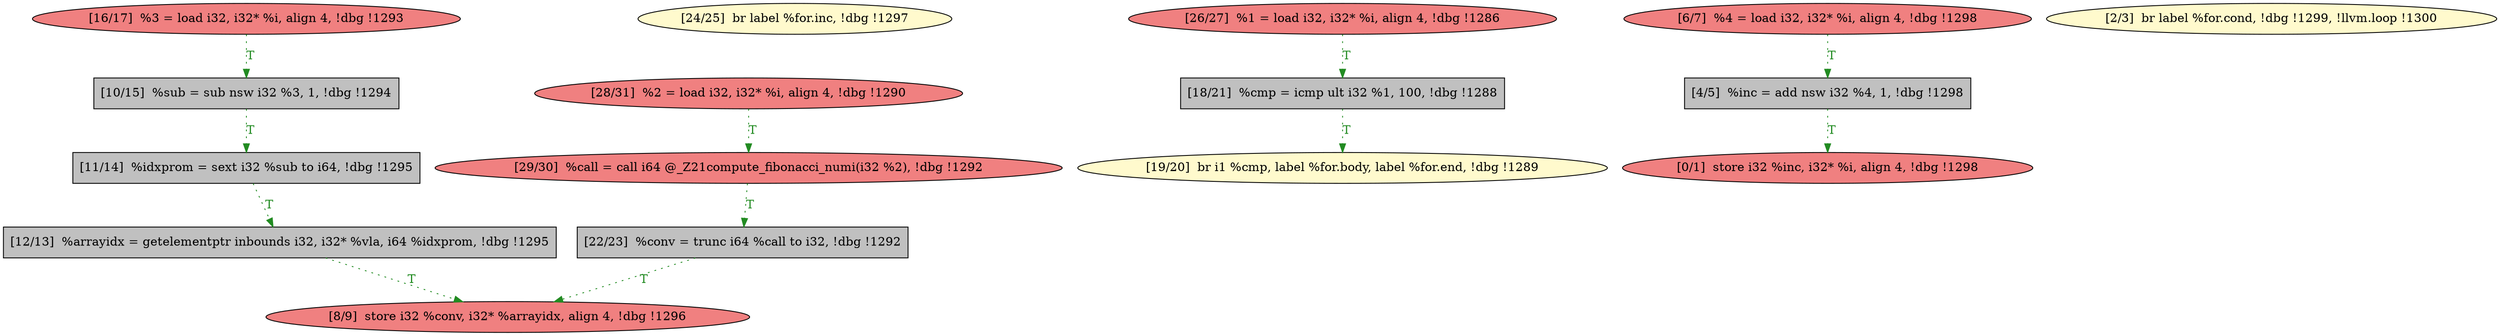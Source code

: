 
digraph G {


node586 [fillcolor=lightcoral,label="[29/30]  %call = call i64 @_Z21compute_fibonacci_numi(i32 %2), !dbg !1292",shape=ellipse,style=filled ]
node581 [fillcolor=lemonchiffon,label="[24/25]  br label %for.inc, !dbg !1297",shape=ellipse,style=filled ]
node580 [fillcolor=grey,label="[22/23]  %conv = trunc i64 %call to i32, !dbg !1292",shape=rectangle,style=filled ]
node579 [fillcolor=grey,label="[18/21]  %cmp = icmp ult i32 %1, 100, !dbg !1288",shape=rectangle,style=filled ]
node585 [fillcolor=grey,label="[11/14]  %idxprom = sext i32 %sub to i64, !dbg !1295",shape=rectangle,style=filled ]
node577 [fillcolor=grey,label="[12/13]  %arrayidx = getelementptr inbounds i32, i32* %vla, i64 %idxprom, !dbg !1295",shape=rectangle,style=filled ]
node578 [fillcolor=lightcoral,label="[16/17]  %3 = load i32, i32* %i, align 4, !dbg !1293",shape=ellipse,style=filled ]
node571 [fillcolor=lightcoral,label="[0/1]  store i32 %inc, i32* %i, align 4, !dbg !1298",shape=ellipse,style=filled ]
node582 [fillcolor=lemonchiffon,label="[19/20]  br i1 %cmp, label %for.body, label %for.end, !dbg !1289",shape=ellipse,style=filled ]
node572 [fillcolor=lemonchiffon,label="[2/3]  br label %for.cond, !dbg !1299, !llvm.loop !1300",shape=ellipse,style=filled ]
node573 [fillcolor=grey,label="[4/5]  %inc = add nsw i32 %4, 1, !dbg !1298",shape=rectangle,style=filled ]
node584 [fillcolor=lightcoral,label="[28/31]  %2 = load i32, i32* %i, align 4, !dbg !1290",shape=ellipse,style=filled ]
node574 [fillcolor=lightcoral,label="[6/7]  %4 = load i32, i32* %i, align 4, !dbg !1298",shape=ellipse,style=filled ]
node583 [fillcolor=lightcoral,label="[26/27]  %1 = load i32, i32* %i, align 4, !dbg !1286",shape=ellipse,style=filled ]
node576 [fillcolor=grey,label="[10/15]  %sub = sub nsw i32 %3, 1, !dbg !1294",shape=rectangle,style=filled ]
node575 [fillcolor=lightcoral,label="[8/9]  store i32 %conv, i32* %arrayidx, align 4, !dbg !1296",shape=ellipse,style=filled ]

node579->node582 [style=dotted,color=forestgreen,label="T",fontcolor=forestgreen ]
node585->node577 [style=dotted,color=forestgreen,label="T",fontcolor=forestgreen ]
node577->node575 [style=dotted,color=forestgreen,label="T",fontcolor=forestgreen ]
node578->node576 [style=dotted,color=forestgreen,label="T",fontcolor=forestgreen ]
node576->node585 [style=dotted,color=forestgreen,label="T",fontcolor=forestgreen ]
node583->node579 [style=dotted,color=forestgreen,label="T",fontcolor=forestgreen ]
node574->node573 [style=dotted,color=forestgreen,label="T",fontcolor=forestgreen ]
node584->node586 [style=dotted,color=forestgreen,label="T",fontcolor=forestgreen ]
node586->node580 [style=dotted,color=forestgreen,label="T",fontcolor=forestgreen ]
node580->node575 [style=dotted,color=forestgreen,label="T",fontcolor=forestgreen ]
node573->node571 [style=dotted,color=forestgreen,label="T",fontcolor=forestgreen ]


}
